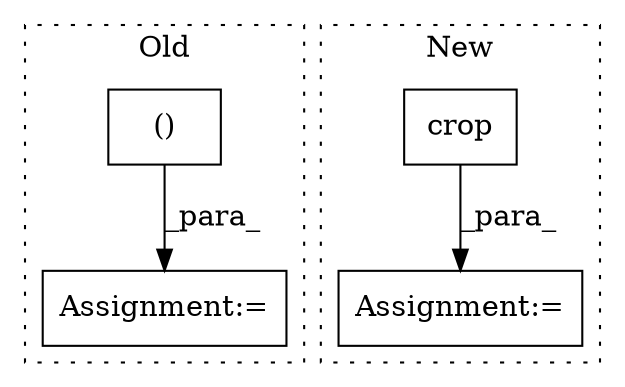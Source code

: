 digraph G {
subgraph cluster0 {
1 [label="()" a="106" s="872" l="74" shape="box"];
4 [label="Assignment:=" a="7" s="866" l="6" shape="box"];
label = "Old";
style="dotted";
}
subgraph cluster1 {
2 [label="crop" a="32" s="736,799" l="12,2" shape="box"];
3 [label="Assignment:=" a="7" s="729" l="1" shape="box"];
label = "New";
style="dotted";
}
1 -> 4 [label="_para_"];
2 -> 3 [label="_para_"];
}